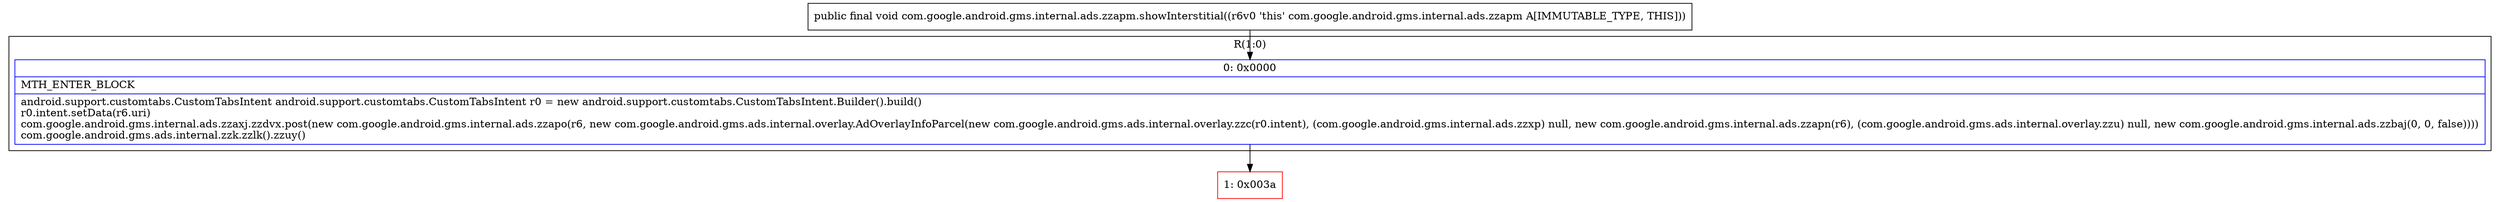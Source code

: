 digraph "CFG forcom.google.android.gms.internal.ads.zzapm.showInterstitial()V" {
subgraph cluster_Region_1281074699 {
label = "R(1:0)";
node [shape=record,color=blue];
Node_0 [shape=record,label="{0\:\ 0x0000|MTH_ENTER_BLOCK\l|android.support.customtabs.CustomTabsIntent android.support.customtabs.CustomTabsIntent r0 = new android.support.customtabs.CustomTabsIntent.Builder().build()\lr0.intent.setData(r6.uri)\lcom.google.android.gms.internal.ads.zzaxj.zzdvx.post(new com.google.android.gms.internal.ads.zzapo(r6, new com.google.android.gms.ads.internal.overlay.AdOverlayInfoParcel(new com.google.android.gms.ads.internal.overlay.zzc(r0.intent), (com.google.android.gms.internal.ads.zzxp) null, new com.google.android.gms.internal.ads.zzapn(r6), (com.google.android.gms.ads.internal.overlay.zzu) null, new com.google.android.gms.internal.ads.zzbaj(0, 0, false))))\lcom.google.android.gms.ads.internal.zzk.zzlk().zzuy()\l}"];
}
Node_1 [shape=record,color=red,label="{1\:\ 0x003a}"];
MethodNode[shape=record,label="{public final void com.google.android.gms.internal.ads.zzapm.showInterstitial((r6v0 'this' com.google.android.gms.internal.ads.zzapm A[IMMUTABLE_TYPE, THIS])) }"];
MethodNode -> Node_0;
Node_0 -> Node_1;
}

